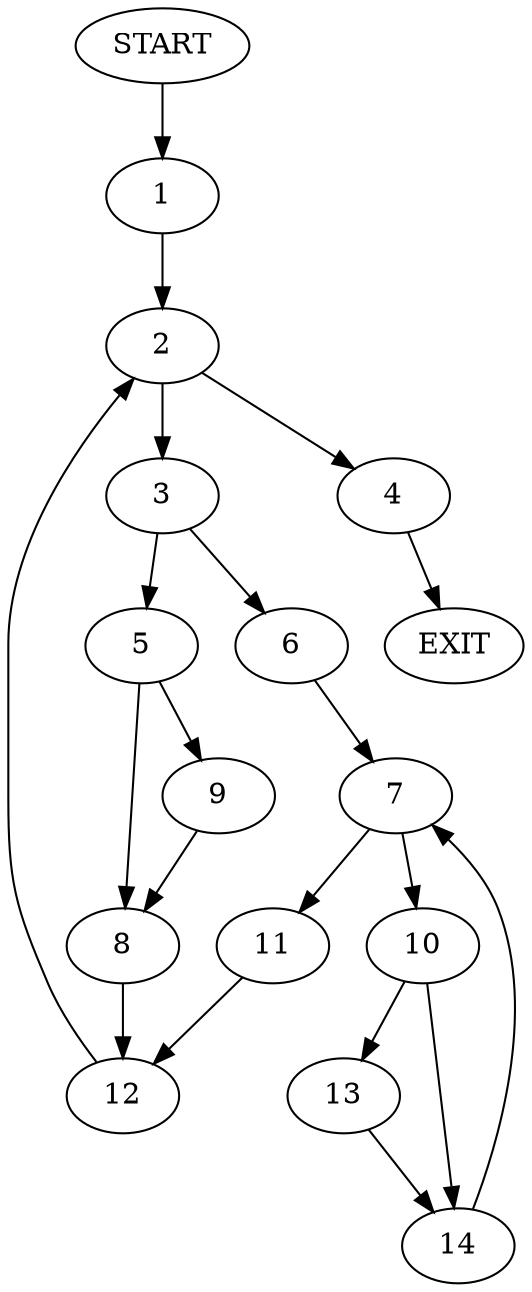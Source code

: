 digraph {
0 [label="START"]
15 [label="EXIT"]
0 -> 1
1 -> 2
2 -> 3
2 -> 4
3 -> 5
3 -> 6
4 -> 15
6 -> 7
5 -> 8
5 -> 9
7 -> 10
7 -> 11
11 -> 12
10 -> 13
10 -> 14
14 -> 7
13 -> 14
12 -> 2
9 -> 8
8 -> 12
}
